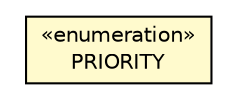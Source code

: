 #!/usr/local/bin/dot
#
# Class diagram 
# Generated by UMLGraph version R5_6-24-gf6e263 (http://www.umlgraph.org/)
#

digraph G {
	edge [fontname="Helvetica",fontsize=10,labelfontname="Helvetica",labelfontsize=10];
	node [fontname="Helvetica",fontsize=10,shape=plaintext];
	nodesep=0.25;
	ranksep=0.5;
	// com.orientechnologies.orient.core.db.ODatabaseLifecycleListener.PRIORITY
	c1365859 [label=<<table title="com.orientechnologies.orient.core.db.ODatabaseLifecycleListener.PRIORITY" border="0" cellborder="1" cellspacing="0" cellpadding="2" port="p" bgcolor="lemonChiffon" href="./ODatabaseLifecycleListener.PRIORITY.html">
		<tr><td><table border="0" cellspacing="0" cellpadding="1">
<tr><td align="center" balign="center"> &#171;enumeration&#187; </td></tr>
<tr><td align="center" balign="center"> PRIORITY </td></tr>
		</table></td></tr>
		</table>>, URL="./ODatabaseLifecycleListener.PRIORITY.html", fontname="Helvetica", fontcolor="black", fontsize=10.0];
}

